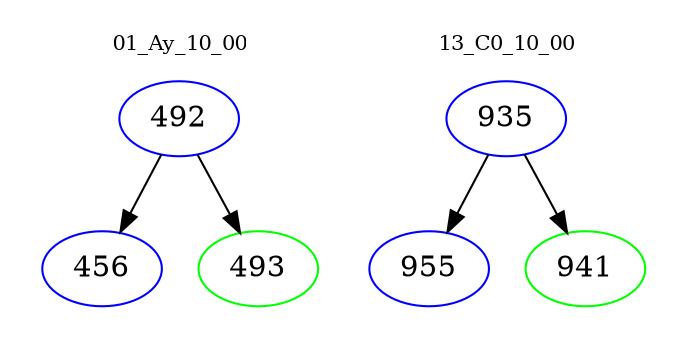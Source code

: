 digraph{
subgraph cluster_0 {
color = white
label = "01_Ay_10_00";
fontsize=10;
T0_492 [label="492", color="blue"]
T0_492 -> T0_456 [color="black"]
T0_456 [label="456", color="blue"]
T0_492 -> T0_493 [color="black"]
T0_493 [label="493", color="green"]
}
subgraph cluster_1 {
color = white
label = "13_C0_10_00";
fontsize=10;
T1_935 [label="935", color="blue"]
T1_935 -> T1_955 [color="black"]
T1_955 [label="955", color="blue"]
T1_935 -> T1_941 [color="black"]
T1_941 [label="941", color="green"]
}
}

